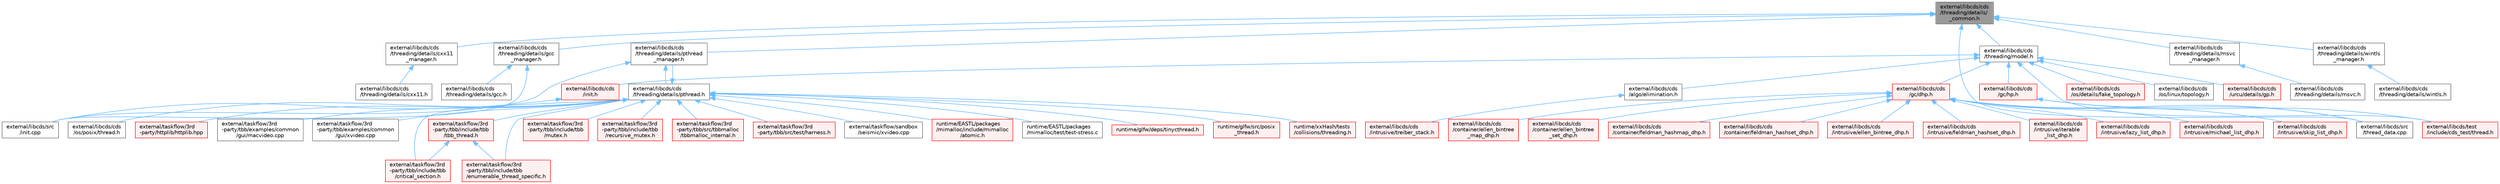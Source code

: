 digraph "external/libcds/cds/threading/details/_common.h"
{
 // LATEX_PDF_SIZE
  bgcolor="transparent";
  edge [fontname=Helvetica,fontsize=10,labelfontname=Helvetica,labelfontsize=10];
  node [fontname=Helvetica,fontsize=10,shape=box,height=0.2,width=0.4];
  Node1 [id="Node000001",label="external/libcds/cds\l/threading/details/\l_common.h",height=0.2,width=0.4,color="gray40", fillcolor="grey60", style="filled", fontcolor="black",tooltip=" "];
  Node1 -> Node2 [id="edge58_Node000001_Node000002",dir="back",color="steelblue1",style="solid",tooltip=" "];
  Node2 [id="Node000002",label="external/libcds/cds\l/threading/details/cxx11\l_manager.h",height=0.2,width=0.4,color="grey40", fillcolor="white", style="filled",URL="$cxx11__manager_8h.html",tooltip=" "];
  Node2 -> Node3 [id="edge59_Node000002_Node000003",dir="back",color="steelblue1",style="solid",tooltip=" "];
  Node3 [id="Node000003",label="external/libcds/cds\l/threading/details/cxx11.h",height=0.2,width=0.4,color="grey40", fillcolor="white", style="filled",URL="$cxx11_8h.html",tooltip=" "];
  Node1 -> Node4 [id="edge60_Node000001_Node000004",dir="back",color="steelblue1",style="solid",tooltip=" "];
  Node4 [id="Node000004",label="external/libcds/cds\l/threading/details/gcc\l_manager.h",height=0.2,width=0.4,color="grey40", fillcolor="white", style="filled",URL="$gcc__manager_8h.html",tooltip=" "];
  Node4 -> Node5 [id="edge61_Node000004_Node000005",dir="back",color="steelblue1",style="solid",tooltip=" "];
  Node5 [id="Node000005",label="external/libcds/cds\l/threading/details/gcc.h",height=0.2,width=0.4,color="grey40", fillcolor="white", style="filled",URL="$gcc_8h.html",tooltip=" "];
  Node4 -> Node6 [id="edge62_Node000004_Node000006",dir="back",color="steelblue1",style="solid",tooltip=" "];
  Node6 [id="Node000006",label="external/libcds/src\l/init.cpp",height=0.2,width=0.4,color="grey40", fillcolor="white", style="filled",URL="$libcds_2src_2init_8cpp.html",tooltip=" "];
  Node1 -> Node7 [id="edge63_Node000001_Node000007",dir="back",color="steelblue1",style="solid",tooltip=" "];
  Node7 [id="Node000007",label="external/libcds/cds\l/threading/details/msvc\l_manager.h",height=0.2,width=0.4,color="grey40", fillcolor="white", style="filled",URL="$msvc__manager_8h.html",tooltip=" "];
  Node7 -> Node8 [id="edge64_Node000007_Node000008",dir="back",color="steelblue1",style="solid",tooltip=" "];
  Node8 [id="Node000008",label="external/libcds/cds\l/threading/details/msvc.h",height=0.2,width=0.4,color="grey40", fillcolor="white", style="filled",URL="$msvc_8h.html",tooltip=" "];
  Node1 -> Node9 [id="edge65_Node000001_Node000009",dir="back",color="steelblue1",style="solid",tooltip=" "];
  Node9 [id="Node000009",label="external/libcds/cds\l/threading/details/pthread\l_manager.h",height=0.2,width=0.4,color="grey40", fillcolor="white", style="filled",URL="$pthread__manager_8h.html",tooltip=" "];
  Node9 -> Node10 [id="edge66_Node000009_Node000010",dir="back",color="steelblue1",style="solid",tooltip=" "];
  Node10 [id="Node000010",label="external/libcds/cds\l/threading/details/pthread.h",height=0.2,width=0.4,color="grey40", fillcolor="white", style="filled",URL="$pthread_8h.html",tooltip=" "];
  Node10 -> Node11 [id="edge67_Node000010_Node000011",dir="back",color="steelblue1",style="solid",tooltip=" "];
  Node11 [id="Node000011",label="external/libcds/cds\l/os/posix/thread.h",height=0.2,width=0.4,color="grey40", fillcolor="white", style="filled",URL="$cds_2os_2posix_2thread_8h.html",tooltip=" "];
  Node10 -> Node9 [id="edge68_Node000010_Node000009",dir="back",color="steelblue1",style="solid",tooltip=" "];
  Node10 -> Node12 [id="edge69_Node000010_Node000012",dir="back",color="steelblue1",style="solid",tooltip=" "];
  Node12 [id="Node000012",label="external/taskflow/3rd\l-party/httplib/httplib.hpp",height=0.2,width=0.4,color="red", fillcolor="#FFF0F0", style="filled",URL="$httplib_8hpp.html",tooltip=" "];
  Node10 -> Node14 [id="edge70_Node000010_Node000014",dir="back",color="steelblue1",style="solid",tooltip=" "];
  Node14 [id="Node000014",label="external/taskflow/3rd\l-party/tbb/examples/common\l/gui/macvideo.cpp",height=0.2,width=0.4,color="grey40", fillcolor="white", style="filled",URL="$macvideo_8cpp.html",tooltip=" "];
  Node10 -> Node15 [id="edge71_Node000010_Node000015",dir="back",color="steelblue1",style="solid",tooltip=" "];
  Node15 [id="Node000015",label="external/taskflow/3rd\l-party/tbb/examples/common\l/gui/xvideo.cpp",height=0.2,width=0.4,color="grey40", fillcolor="white", style="filled",URL="$3rd-party_2tbb_2examples_2common_2gui_2xvideo_8cpp.html",tooltip=" "];
  Node10 -> Node16 [id="edge72_Node000010_Node000016",dir="back",color="steelblue1",style="solid",tooltip=" "];
  Node16 [id="Node000016",label="external/taskflow/3rd\l-party/tbb/include/tbb\l/critical_section.h",height=0.2,width=0.4,color="red", fillcolor="#FFF0F0", style="filled",URL="$critical__section_8h.html",tooltip=" "];
  Node10 -> Node25 [id="edge73_Node000010_Node000025",dir="back",color="steelblue1",style="solid",tooltip=" "];
  Node25 [id="Node000025",label="external/taskflow/3rd\l-party/tbb/include/tbb\l/enumerable_thread_specific.h",height=0.2,width=0.4,color="red", fillcolor="#FFF0F0", style="filled",URL="$enumerable__thread__specific_8h.html",tooltip=" "];
  Node10 -> Node49 [id="edge74_Node000010_Node000049",dir="back",color="steelblue1",style="solid",tooltip=" "];
  Node49 [id="Node000049",label="external/taskflow/3rd\l-party/tbb/include/tbb\l/mutex.h",height=0.2,width=0.4,color="red", fillcolor="#FFF0F0", style="filled",URL="$mutex_8h.html",tooltip=" "];
  Node10 -> Node84 [id="edge75_Node000010_Node000084",dir="back",color="steelblue1",style="solid",tooltip=" "];
  Node84 [id="Node000084",label="external/taskflow/3rd\l-party/tbb/include/tbb\l/recursive_mutex.h",height=0.2,width=0.4,color="red", fillcolor="#FFF0F0", style="filled",URL="$recursive__mutex_8h.html",tooltip=" "];
  Node10 -> Node86 [id="edge76_Node000010_Node000086",dir="back",color="steelblue1",style="solid",tooltip=" "];
  Node86 [id="Node000086",label="external/taskflow/3rd\l-party/tbb/include/tbb\l/tbb_thread.h",height=0.2,width=0.4,color="red", fillcolor="#FFF0F0", style="filled",URL="$tbb__thread_8h.html",tooltip=" "];
  Node86 -> Node16 [id="edge77_Node000086_Node000016",dir="back",color="steelblue1",style="solid",tooltip=" "];
  Node86 -> Node25 [id="edge78_Node000086_Node000025",dir="back",color="steelblue1",style="solid",tooltip=" "];
  Node10 -> Node96 [id="edge79_Node000010_Node000096",dir="back",color="steelblue1",style="solid",tooltip=" "];
  Node96 [id="Node000096",label="external/taskflow/3rd\l-party/tbb/src/tbbmalloc\l/tbbmalloc_internal.h",height=0.2,width=0.4,color="red", fillcolor="#FFF0F0", style="filled",URL="$tbbmalloc__internal_8h.html",tooltip=" "];
  Node10 -> Node102 [id="edge80_Node000010_Node000102",dir="back",color="steelblue1",style="solid",tooltip=" "];
  Node102 [id="Node000102",label="external/taskflow/3rd\l-party/tbb/src/test/harness.h",height=0.2,width=0.4,color="red", fillcolor="#FFF0F0", style="filled",URL="$harness_8h.html",tooltip=" "];
  Node10 -> Node211 [id="edge81_Node000010_Node000211",dir="back",color="steelblue1",style="solid",tooltip=" "];
  Node211 [id="Node000211",label="external/taskflow/sandbox\l/seismic/xvideo.cpp",height=0.2,width=0.4,color="grey40", fillcolor="white", style="filled",URL="$sandbox_2seismic_2xvideo_8cpp.html",tooltip=" "];
  Node10 -> Node212 [id="edge82_Node000010_Node000212",dir="back",color="steelblue1",style="solid",tooltip=" "];
  Node212 [id="Node000212",label="runtime/EASTL/packages\l/mimalloc/include/mimalloc\l/atomic.h",height=0.2,width=0.4,color="red", fillcolor="#FFF0F0", style="filled",URL="$runtime_2_e_a_s_t_l_2packages_2mimalloc_2include_2mimalloc_2atomic_8h.html",tooltip=" "];
  Node10 -> Node243 [id="edge83_Node000010_Node000243",dir="back",color="steelblue1",style="solid",tooltip=" "];
  Node243 [id="Node000243",label="runtime/EASTL/packages\l/mimalloc/test/test-stress.c",height=0.2,width=0.4,color="grey40", fillcolor="white", style="filled",URL="$test-stress_8c.html",tooltip=" "];
  Node10 -> Node244 [id="edge84_Node000010_Node000244",dir="back",color="steelblue1",style="solid",tooltip=" "];
  Node244 [id="Node000244",label="runtime/glfw/deps/tinycthread.h",height=0.2,width=0.4,color="red", fillcolor="#FFF0F0", style="filled",URL="$tinycthread_8h.html",tooltip=" "];
  Node10 -> Node249 [id="edge85_Node000010_Node000249",dir="back",color="steelblue1",style="solid",tooltip=" "];
  Node249 [id="Node000249",label="runtime/glfw/src/posix\l_thread.h",height=0.2,width=0.4,color="red", fillcolor="#FFF0F0", style="filled",URL="$posix__thread_8h.html",tooltip=" "];
  Node10 -> Node292 [id="edge86_Node000010_Node000292",dir="back",color="steelblue1",style="solid",tooltip=" "];
  Node292 [id="Node000292",label="runtime/xxHash/tests\l/collisions/threading.h",height=0.2,width=0.4,color="red", fillcolor="#FFF0F0", style="filled",URL="$runtime_2xx_hash_2tests_2collisions_2threading_8h.html",tooltip=" "];
  Node9 -> Node6 [id="edge87_Node000009_Node000006",dir="back",color="steelblue1",style="solid",tooltip=" "];
  Node1 -> Node294 [id="edge88_Node000001_Node000294",dir="back",color="steelblue1",style="solid",tooltip=" "];
  Node294 [id="Node000294",label="external/libcds/cds\l/threading/details/wintls\l_manager.h",height=0.2,width=0.4,color="grey40", fillcolor="white", style="filled",URL="$wintls__manager_8h.html",tooltip=" "];
  Node294 -> Node295 [id="edge89_Node000294_Node000295",dir="back",color="steelblue1",style="solid",tooltip=" "];
  Node295 [id="Node000295",label="external/libcds/cds\l/threading/details/wintls.h",height=0.2,width=0.4,color="grey40", fillcolor="white", style="filled",URL="$wintls_8h.html",tooltip=" "];
  Node1 -> Node296 [id="edge90_Node000001_Node000296",dir="back",color="steelblue1",style="solid",tooltip=" "];
  Node296 [id="Node000296",label="external/libcds/cds\l/threading/model.h",height=0.2,width=0.4,color="grey40", fillcolor="white", style="filled",URL="$model_8h.html",tooltip=" "];
  Node296 -> Node297 [id="edge91_Node000296_Node000297",dir="back",color="steelblue1",style="solid",tooltip=" "];
  Node297 [id="Node000297",label="external/libcds/cds\l/algo/elimination.h",height=0.2,width=0.4,color="grey40", fillcolor="white", style="filled",URL="$elimination_8h.html",tooltip=" "];
  Node297 -> Node298 [id="edge92_Node000297_Node000298",dir="back",color="steelblue1",style="solid",tooltip=" "];
  Node298 [id="Node000298",label="external/libcds/cds\l/intrusive/treiber_stack.h",height=0.2,width=0.4,color="red", fillcolor="#FFF0F0", style="filled",URL="$intrusive_2treiber__stack_8h.html",tooltip=" "];
  Node296 -> Node312 [id="edge93_Node000296_Node000312",dir="back",color="steelblue1",style="solid",tooltip=" "];
  Node312 [id="Node000312",label="external/libcds/cds\l/gc/dhp.h",height=0.2,width=0.4,color="red", fillcolor="#FFF0F0", style="filled",URL="$dhp_8h.html",tooltip=" "];
  Node312 -> Node313 [id="edge94_Node000312_Node000313",dir="back",color="steelblue1",style="solid",tooltip=" "];
  Node313 [id="Node000313",label="external/libcds/cds\l/container/ellen_bintree\l_map_dhp.h",height=0.2,width=0.4,color="red", fillcolor="#FFF0F0", style="filled",URL="$ellen__bintree__map__dhp_8h.html",tooltip=" "];
  Node312 -> Node325 [id="edge95_Node000312_Node000325",dir="back",color="steelblue1",style="solid",tooltip=" "];
  Node325 [id="Node000325",label="external/libcds/cds\l/container/ellen_bintree\l_set_dhp.h",height=0.2,width=0.4,color="red", fillcolor="#FFF0F0", style="filled",URL="$ellen__bintree__set__dhp_8h.html",tooltip=" "];
  Node312 -> Node338 [id="edge96_Node000312_Node000338",dir="back",color="steelblue1",style="solid",tooltip=" "];
  Node338 [id="Node000338",label="external/libcds/cds\l/container/feldman_hashmap_dhp.h",height=0.2,width=0.4,color="red", fillcolor="#FFF0F0", style="filled",URL="$feldman__hashmap__dhp_8h.html",tooltip=" "];
  Node312 -> Node350 [id="edge97_Node000312_Node000350",dir="back",color="steelblue1",style="solid",tooltip=" "];
  Node350 [id="Node000350",label="external/libcds/cds\l/container/feldman_hashset_dhp.h",height=0.2,width=0.4,color="red", fillcolor="#FFF0F0", style="filled",URL="$container_2feldman__hashset__dhp_8h.html",tooltip=" "];
  Node312 -> Node361 [id="edge98_Node000312_Node000361",dir="back",color="steelblue1",style="solid",tooltip=" "];
  Node361 [id="Node000361",label="external/libcds/cds\l/intrusive/ellen_bintree_dhp.h",height=0.2,width=0.4,color="red", fillcolor="#FFF0F0", style="filled",URL="$ellen__bintree__dhp_8h.html",tooltip=" "];
  Node312 -> Node363 [id="edge99_Node000312_Node000363",dir="back",color="steelblue1",style="solid",tooltip=" "];
  Node363 [id="Node000363",label="external/libcds/cds\l/intrusive/feldman_hashset_dhp.h",height=0.2,width=0.4,color="red", fillcolor="#FFF0F0", style="filled",URL="$intrusive_2feldman__hashset__dhp_8h.html",tooltip=" "];
  Node312 -> Node365 [id="edge100_Node000312_Node000365",dir="back",color="steelblue1",style="solid",tooltip=" "];
  Node365 [id="Node000365",label="external/libcds/cds\l/intrusive/iterable\l_list_dhp.h",height=0.2,width=0.4,color="red", fillcolor="#FFF0F0", style="filled",URL="$intrusive_2iterable__list__dhp_8h.html",tooltip=" "];
  Node312 -> Node417 [id="edge101_Node000312_Node000417",dir="back",color="steelblue1",style="solid",tooltip=" "];
  Node417 [id="Node000417",label="external/libcds/cds\l/intrusive/lazy_list_dhp.h",height=0.2,width=0.4,color="red", fillcolor="#FFF0F0", style="filled",URL="$intrusive_2lazy__list__dhp_8h.html",tooltip=" "];
  Node312 -> Node431 [id="edge102_Node000312_Node000431",dir="back",color="steelblue1",style="solid",tooltip=" "];
  Node431 [id="Node000431",label="external/libcds/cds\l/intrusive/michael_list_dhp.h",height=0.2,width=0.4,color="red", fillcolor="#FFF0F0", style="filled",URL="$intrusive_2michael__list__dhp_8h.html",tooltip=" "];
  Node312 -> Node445 [id="edge103_Node000312_Node000445",dir="back",color="steelblue1",style="solid",tooltip=" "];
  Node445 [id="Node000445",label="external/libcds/cds\l/intrusive/skip_list_dhp.h",height=0.2,width=0.4,color="red", fillcolor="#FFF0F0", style="filled",URL="$skip__list__dhp_8h.html",tooltip=" "];
  Node312 -> Node469 [id="edge104_Node000312_Node000469",dir="back",color="steelblue1",style="solid",tooltip=" "];
  Node469 [id="Node000469",label="external/libcds/src\l/thread_data.cpp",height=0.2,width=0.4,color="grey40", fillcolor="white", style="filled",URL="$thread__data_8cpp.html",tooltip=" "];
  Node296 -> Node492 [id="edge105_Node000296_Node000492",dir="back",color="steelblue1",style="solid",tooltip=" "];
  Node492 [id="Node000492",label="external/libcds/cds\l/gc/hp.h",height=0.2,width=0.4,color="red", fillcolor="#FFF0F0", style="filled",URL="$hp_8h.html",tooltip=" "];
  Node492 -> Node469 [id="edge106_Node000492_Node000469",dir="back",color="steelblue1",style="solid",tooltip=" "];
  Node492 -> Node570 [id="edge107_Node000492_Node000570",dir="back",color="steelblue1",style="solid",tooltip=" "];
  Node570 [id="Node000570",label="external/libcds/test\l/include/cds_test/thread.h",height=0.2,width=0.4,color="red", fillcolor="#FFF0F0", style="filled",URL="$test_2include_2cds__test_2thread_8h.html",tooltip=" "];
  Node296 -> Node655 [id="edge108_Node000296_Node000655",dir="back",color="steelblue1",style="solid",tooltip=" "];
  Node655 [id="Node000655",label="external/libcds/cds\l/init.h",height=0.2,width=0.4,color="red", fillcolor="#FFF0F0", style="filled",URL="$init_8h.html",tooltip=" "];
  Node655 -> Node6 [id="edge109_Node000655_Node000006",dir="back",color="steelblue1",style="solid",tooltip=" "];
  Node296 -> Node657 [id="edge110_Node000296_Node000657",dir="back",color="steelblue1",style="solid",tooltip=" "];
  Node657 [id="Node000657",label="external/libcds/cds\l/os/details/fake_topology.h",height=0.2,width=0.4,color="red", fillcolor="#FFF0F0", style="filled",URL="$details_2fake__topology_8h.html",tooltip=" "];
  Node296 -> Node662 [id="edge111_Node000296_Node000662",dir="back",color="steelblue1",style="solid",tooltip=" "];
  Node662 [id="Node000662",label="external/libcds/cds\l/os/linux/topology.h",height=0.2,width=0.4,color="grey40", fillcolor="white", style="filled",URL="$linux_2topology_8h.html",tooltip=" "];
  Node296 -> Node663 [id="edge112_Node000296_Node000663",dir="back",color="steelblue1",style="solid",tooltip=" "];
  Node663 [id="Node000663",label="external/libcds/cds\l/urcu/details/gp.h",height=0.2,width=0.4,color="red", fillcolor="#FFF0F0", style="filled",URL="$gp_8h.html",tooltip=" "];
  Node296 -> Node570 [id="edge113_Node000296_Node000570",dir="back",color="steelblue1",style="solid",tooltip=" "];
  Node1 -> Node469 [id="edge114_Node000001_Node000469",dir="back",color="steelblue1",style="solid",tooltip=" "];
}

